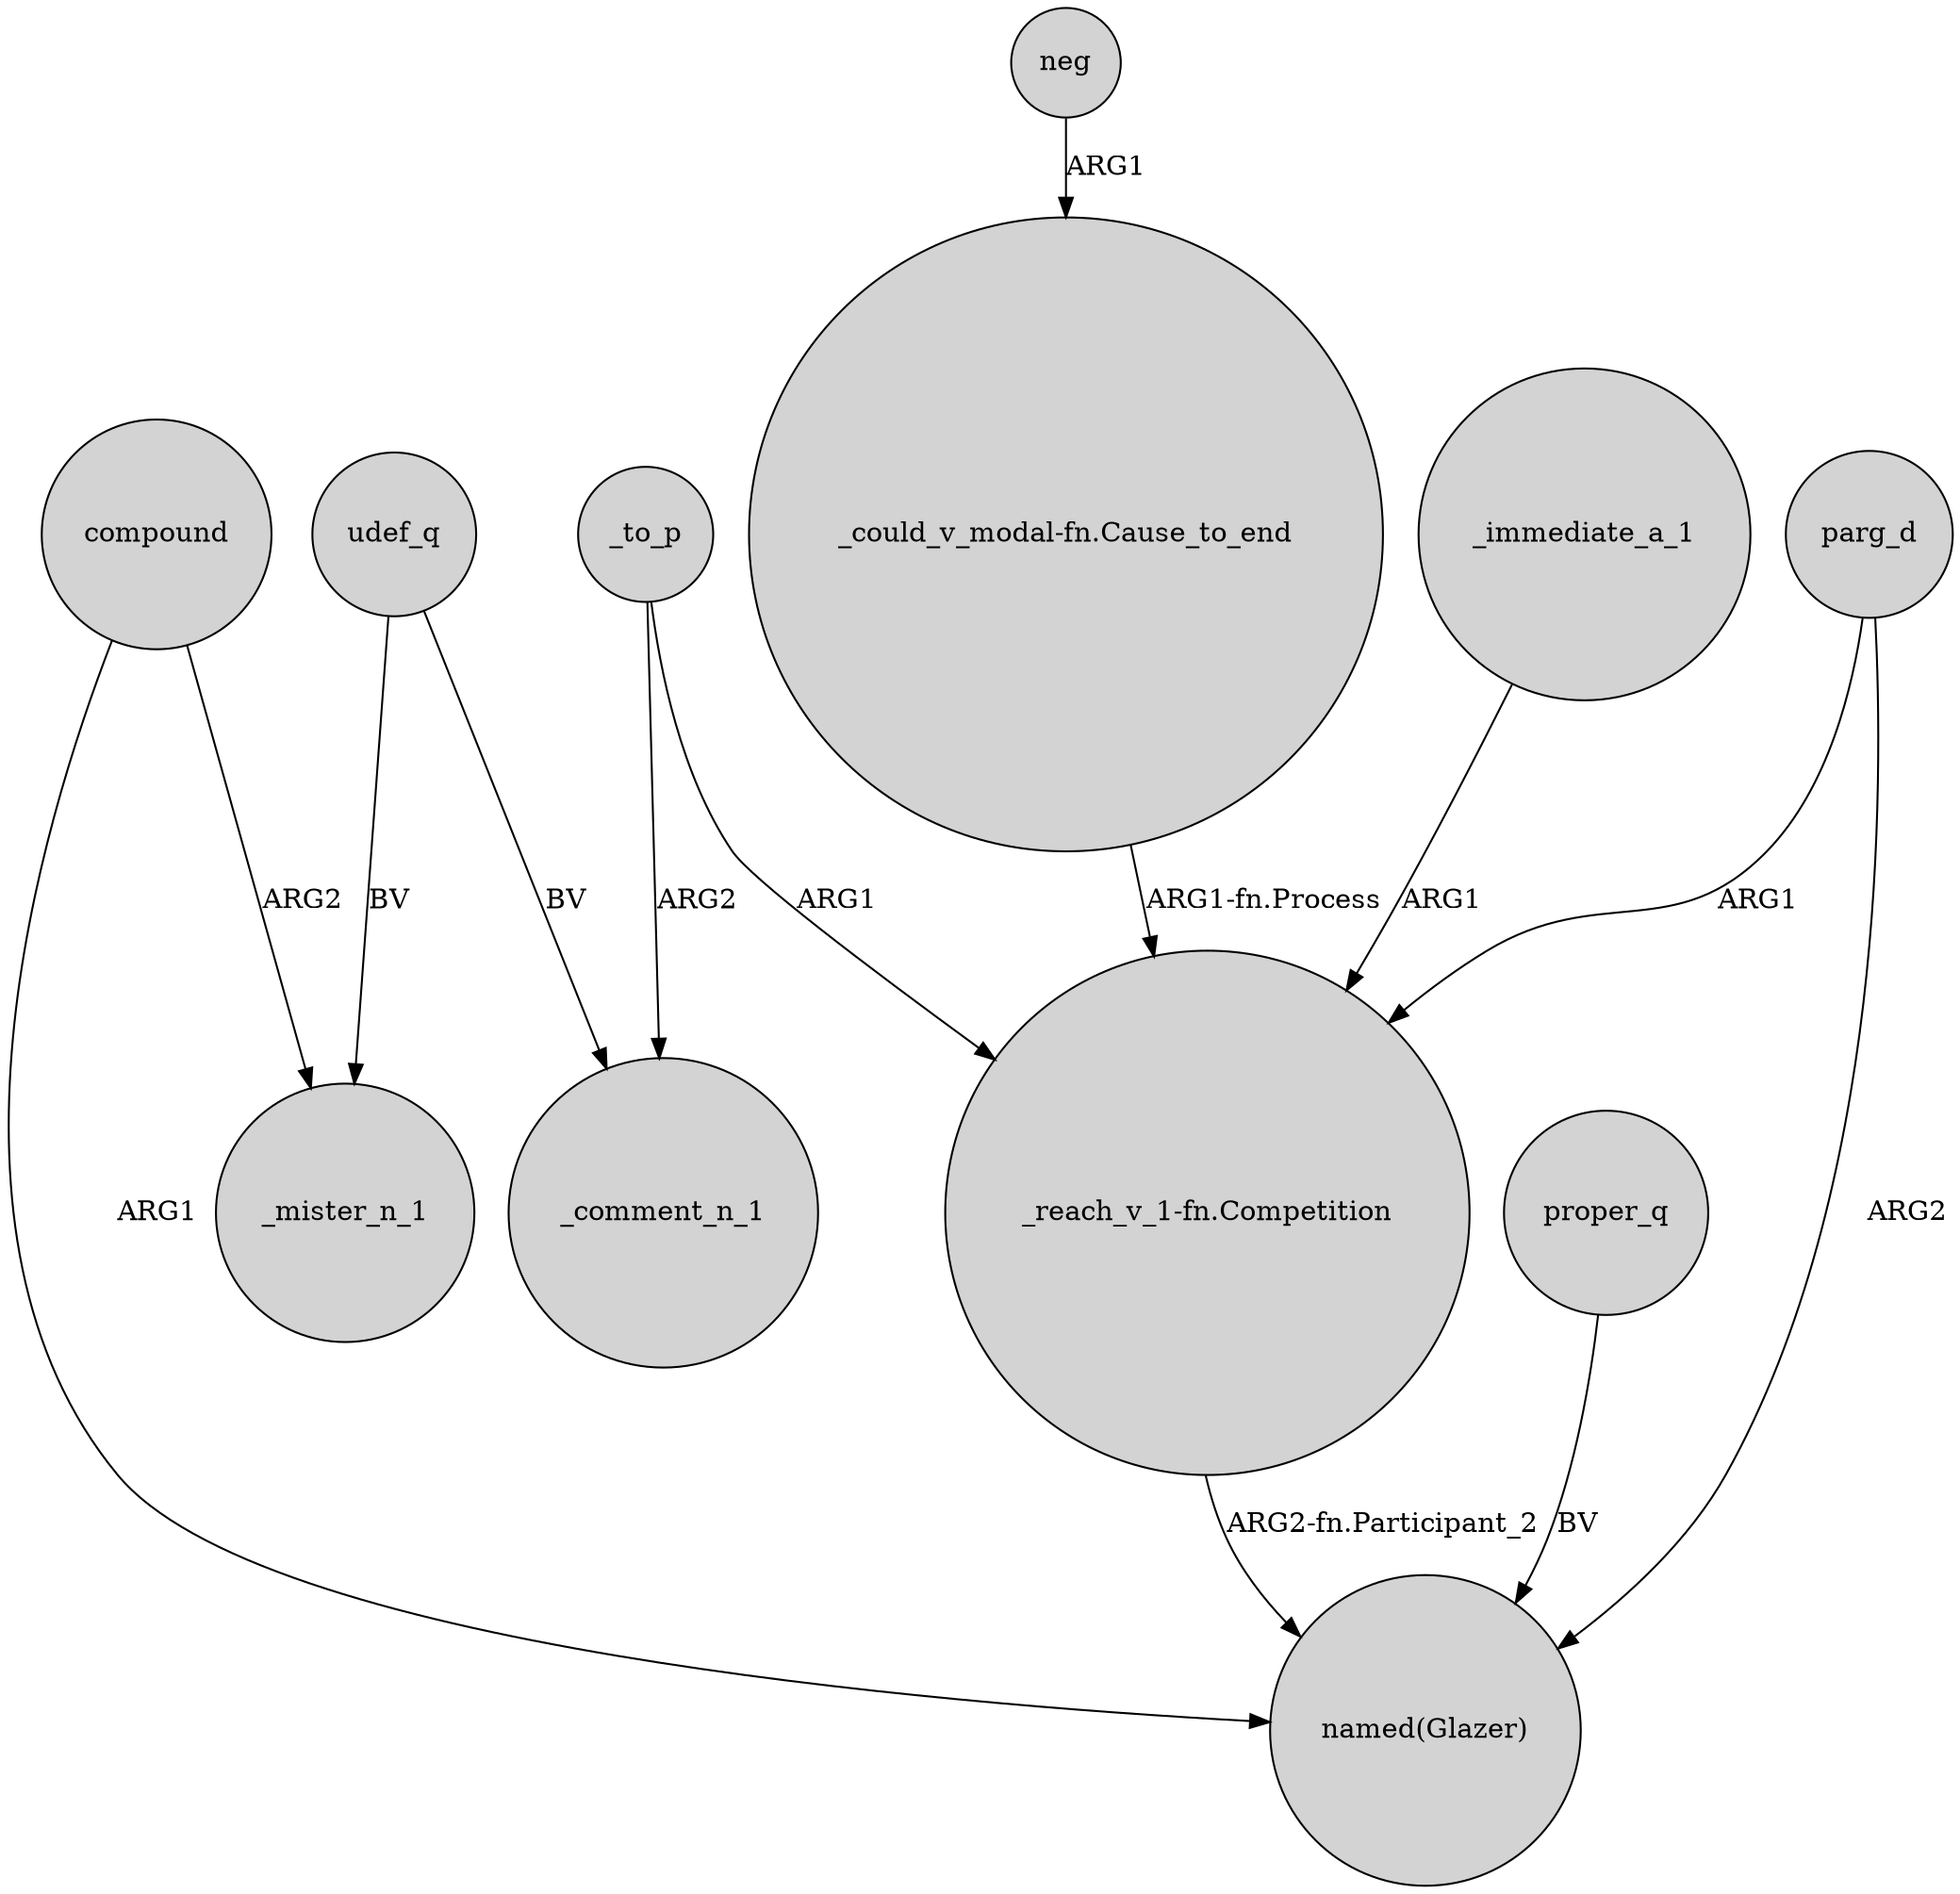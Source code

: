 digraph {
	node [shape=circle style=filled]
	neg -> "_could_v_modal-fn.Cause_to_end" [label=ARG1]
	_to_p -> _comment_n_1 [label=ARG2]
	compound -> _mister_n_1 [label=ARG2]
	udef_q -> _comment_n_1 [label=BV]
	udef_q -> _mister_n_1 [label=BV]
	_to_p -> "_reach_v_1-fn.Competition" [label=ARG1]
	compound -> "named(Glazer)" [label=ARG1]
	proper_q -> "named(Glazer)" [label=BV]
	"_reach_v_1-fn.Competition" -> "named(Glazer)" [label="ARG2-fn.Participant_2"]
	parg_d -> "_reach_v_1-fn.Competition" [label=ARG1]
	_immediate_a_1 -> "_reach_v_1-fn.Competition" [label=ARG1]
	parg_d -> "named(Glazer)" [label=ARG2]
	"_could_v_modal-fn.Cause_to_end" -> "_reach_v_1-fn.Competition" [label="ARG1-fn.Process"]
}
